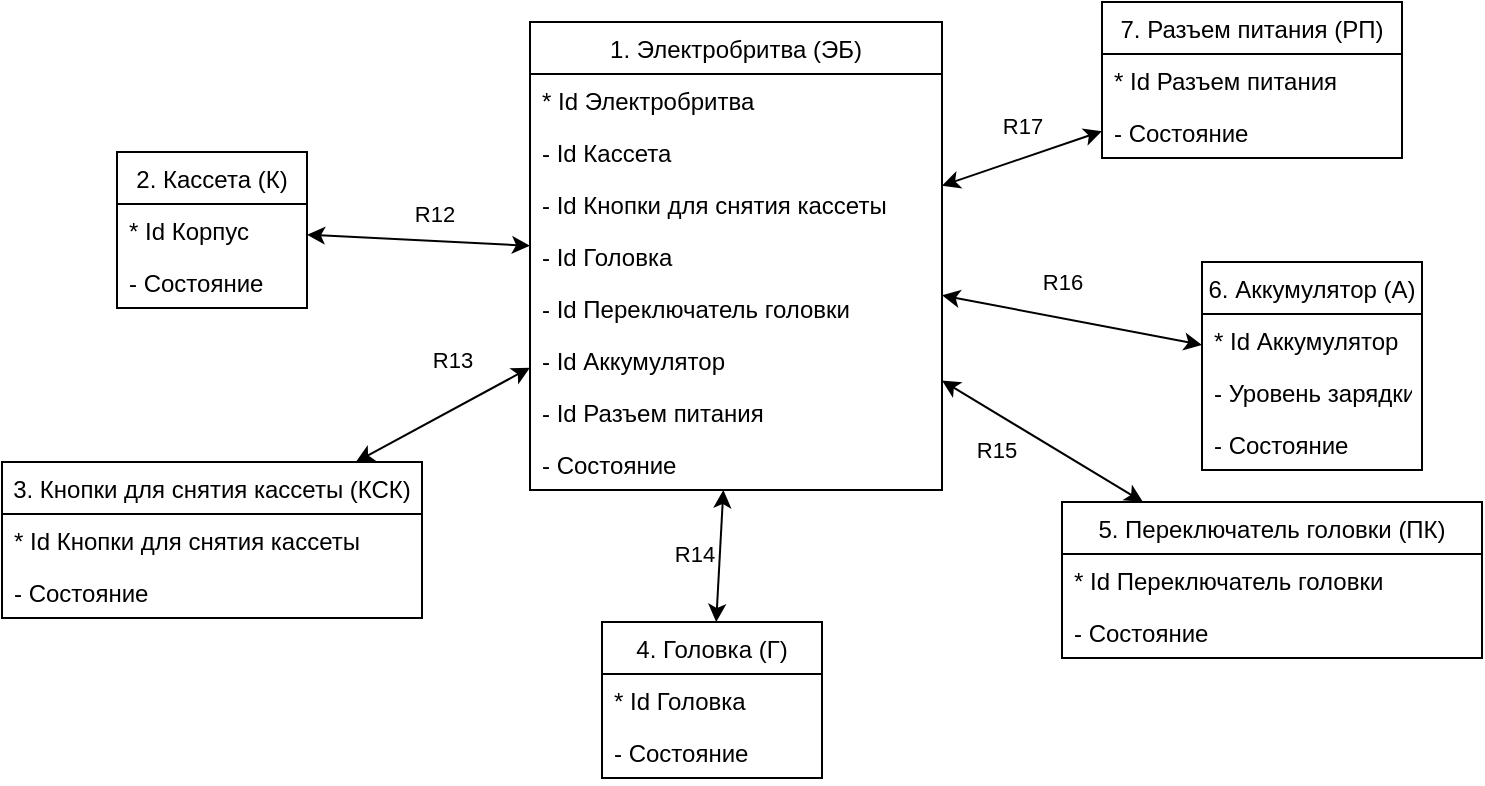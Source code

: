<mxfile version="14.7.6" type="device" pages="3"><diagram id="C5RBs43oDa-KdzZeNtuy" name="ИНФ_МОДЕЛЬ"><mxGraphModel dx="1185" dy="627" grid="1" gridSize="10" guides="1" tooltips="1" connect="1" arrows="1" fold="1" page="1" pageScale="1" pageWidth="827" pageHeight="1169" math="0" shadow="0"><root><mxCell id="WIyWlLk6GJQsqaUBKTNV-0"/><mxCell id="WIyWlLk6GJQsqaUBKTNV-1" parent="WIyWlLk6GJQsqaUBKTNV-0"/><mxCell id="D5erbCX52XuRJsEKcG6L-4" value="1. Электробритва (ЭБ)" style="swimlane;fontStyle=0;childLayout=stackLayout;horizontal=1;startSize=26;fillColor=none;horizontalStack=0;resizeParent=1;resizeParentMax=0;resizeLast=0;collapsible=1;marginBottom=0;" vertex="1" parent="WIyWlLk6GJQsqaUBKTNV-1"><mxGeometry x="314" y="170" width="206" height="234" as="geometry"/></mxCell><mxCell id="D5erbCX52XuRJsEKcG6L-5" value="* Id Электробритва " style="text;strokeColor=none;fillColor=none;align=left;verticalAlign=top;spacingLeft=4;spacingRight=4;overflow=hidden;rotatable=0;points=[[0,0.5],[1,0.5]];portConstraint=eastwest;" vertex="1" parent="D5erbCX52XuRJsEKcG6L-4"><mxGeometry y="26" width="206" height="26" as="geometry"/></mxCell><mxCell id="D5erbCX52XuRJsEKcG6L-7" value="- Id Кассета" style="text;strokeColor=none;fillColor=none;align=left;verticalAlign=top;spacingLeft=4;spacingRight=4;overflow=hidden;rotatable=0;points=[[0,0.5],[1,0.5]];portConstraint=eastwest;" vertex="1" parent="D5erbCX52XuRJsEKcG6L-4"><mxGeometry y="52" width="206" height="26" as="geometry"/></mxCell><mxCell id="D5erbCX52XuRJsEKcG6L-26" value="- Id Кнопки для снятия кассеты&#xA;" style="text;strokeColor=none;fillColor=none;align=left;verticalAlign=top;spacingLeft=4;spacingRight=4;overflow=hidden;rotatable=0;points=[[0,0.5],[1,0.5]];portConstraint=eastwest;" vertex="1" parent="D5erbCX52XuRJsEKcG6L-4"><mxGeometry y="78" width="206" height="26" as="geometry"/></mxCell><mxCell id="D5erbCX52XuRJsEKcG6L-27" value="- Id Головка" style="text;strokeColor=none;fillColor=none;align=left;verticalAlign=top;spacingLeft=4;spacingRight=4;overflow=hidden;rotatable=0;points=[[0,0.5],[1,0.5]];portConstraint=eastwest;" vertex="1" parent="D5erbCX52XuRJsEKcG6L-4"><mxGeometry y="104" width="206" height="26" as="geometry"/></mxCell><mxCell id="D5erbCX52XuRJsEKcG6L-28" value="- Id Переключатель головки" style="text;strokeColor=none;fillColor=none;align=left;verticalAlign=top;spacingLeft=4;spacingRight=4;overflow=hidden;rotatable=0;points=[[0,0.5],[1,0.5]];portConstraint=eastwest;" vertex="1" parent="D5erbCX52XuRJsEKcG6L-4"><mxGeometry y="130" width="206" height="26" as="geometry"/></mxCell><mxCell id="D5erbCX52XuRJsEKcG6L-29" value="- Id Аккумулятор" style="text;strokeColor=none;fillColor=none;align=left;verticalAlign=top;spacingLeft=4;spacingRight=4;overflow=hidden;rotatable=0;points=[[0,0.5],[1,0.5]];portConstraint=eastwest;" vertex="1" parent="D5erbCX52XuRJsEKcG6L-4"><mxGeometry y="156" width="206" height="26" as="geometry"/></mxCell><mxCell id="D5erbCX52XuRJsEKcG6L-49" value="- Id Разъем питания" style="text;strokeColor=none;fillColor=none;align=left;verticalAlign=top;spacingLeft=4;spacingRight=4;overflow=hidden;rotatable=0;points=[[0,0.5],[1,0.5]];portConstraint=eastwest;" vertex="1" parent="D5erbCX52XuRJsEKcG6L-4"><mxGeometry y="182" width="206" height="26" as="geometry"/></mxCell><mxCell id="D5erbCX52XuRJsEKcG6L-8" value="- Состояние" style="text;strokeColor=none;fillColor=none;align=left;verticalAlign=top;spacingLeft=4;spacingRight=4;overflow=hidden;rotatable=0;points=[[0,0.5],[1,0.5]];portConstraint=eastwest;" vertex="1" parent="D5erbCX52XuRJsEKcG6L-4"><mxGeometry y="208" width="206" height="26" as="geometry"/></mxCell><mxCell id="D5erbCX52XuRJsEKcG6L-9" value="2. Кассета (К)" style="swimlane;fontStyle=0;childLayout=stackLayout;horizontal=1;startSize=26;fillColor=none;horizontalStack=0;resizeParent=1;resizeParentMax=0;resizeLast=0;collapsible=1;marginBottom=0;" vertex="1" parent="WIyWlLk6GJQsqaUBKTNV-1"><mxGeometry x="107.5" y="235" width="95" height="78" as="geometry"/></mxCell><mxCell id="D5erbCX52XuRJsEKcG6L-10" value="* Id Корпус" style="text;strokeColor=none;fillColor=none;align=left;verticalAlign=top;spacingLeft=4;spacingRight=4;overflow=hidden;rotatable=0;points=[[0,0.5],[1,0.5]];portConstraint=eastwest;" vertex="1" parent="D5erbCX52XuRJsEKcG6L-9"><mxGeometry y="26" width="95" height="26" as="geometry"/></mxCell><mxCell id="D5erbCX52XuRJsEKcG6L-12" value="- Состояние" style="text;strokeColor=none;fillColor=none;align=left;verticalAlign=top;spacingLeft=4;spacingRight=4;overflow=hidden;rotatable=0;points=[[0,0.5],[1,0.5]];portConstraint=eastwest;" vertex="1" parent="D5erbCX52XuRJsEKcG6L-9"><mxGeometry y="52" width="95" height="26" as="geometry"/></mxCell><mxCell id="D5erbCX52XuRJsEKcG6L-16" value="4. Головка (Г)" style="swimlane;fontStyle=0;childLayout=stackLayout;horizontal=1;startSize=26;fillColor=none;horizontalStack=0;resizeParent=1;resizeParentMax=0;resizeLast=0;collapsible=1;marginBottom=0;" vertex="1" parent="WIyWlLk6GJQsqaUBKTNV-1"><mxGeometry x="350" y="470" width="110" height="78" as="geometry"/></mxCell><mxCell id="D5erbCX52XuRJsEKcG6L-17" value="* Id Головка" style="text;strokeColor=none;fillColor=none;align=left;verticalAlign=top;spacingLeft=4;spacingRight=4;overflow=hidden;rotatable=0;points=[[0,0.5],[1,0.5]];portConstraint=eastwest;" vertex="1" parent="D5erbCX52XuRJsEKcG6L-16"><mxGeometry y="26" width="110" height="26" as="geometry"/></mxCell><mxCell id="D5erbCX52XuRJsEKcG6L-18" value="- Состояние" style="text;strokeColor=none;fillColor=none;align=left;verticalAlign=top;spacingLeft=4;spacingRight=4;overflow=hidden;rotatable=0;points=[[0,0.5],[1,0.5]];portConstraint=eastwest;" vertex="1" parent="D5erbCX52XuRJsEKcG6L-16"><mxGeometry y="52" width="110" height="26" as="geometry"/></mxCell><mxCell id="D5erbCX52XuRJsEKcG6L-21" value="" style="endArrow=classic;startArrow=classic;html=1;" edge="1" parent="WIyWlLk6GJQsqaUBKTNV-1" source="D5erbCX52XuRJsEKcG6L-9" target="D5erbCX52XuRJsEKcG6L-4"><mxGeometry width="50" height="50" relative="1" as="geometry"><mxPoint x="390" y="220" as="sourcePoint"/><mxPoint x="440" y="170" as="targetPoint"/></mxGeometry></mxCell><mxCell id="D5erbCX52XuRJsEKcG6L-22" value="R12" style="edgeLabel;html=1;align=center;verticalAlign=middle;resizable=0;points=[];" vertex="1" connectable="0" parent="D5erbCX52XuRJsEKcG6L-21"><mxGeometry x="0.518" y="-5" relative="1" as="geometry"><mxPoint x="-21" y="-20" as="offset"/></mxGeometry></mxCell><mxCell id="D5erbCX52XuRJsEKcG6L-24" value="" style="endArrow=classic;startArrow=classic;html=1;" edge="1" parent="WIyWlLk6GJQsqaUBKTNV-1" source="D5erbCX52XuRJsEKcG6L-4" target="D5erbCX52XuRJsEKcG6L-16"><mxGeometry width="50" height="50" relative="1" as="geometry"><mxPoint x="430" y="220" as="sourcePoint"/><mxPoint x="480" y="170" as="targetPoint"/></mxGeometry></mxCell><mxCell id="D5erbCX52XuRJsEKcG6L-25" value="R14" style="edgeLabel;html=1;align=center;verticalAlign=middle;resizable=0;points=[];" vertex="1" connectable="0" parent="D5erbCX52XuRJsEKcG6L-24"><mxGeometry x="0.357" relative="1" as="geometry"><mxPoint x="-12" y="-13" as="offset"/></mxGeometry></mxCell><mxCell id="D5erbCX52XuRJsEKcG6L-30" value="3. Кнопки для снятия кассеты (КСК)" style="swimlane;fontStyle=0;childLayout=stackLayout;horizontal=1;startSize=26;fillColor=none;horizontalStack=0;resizeParent=1;resizeParentMax=0;resizeLast=0;collapsible=1;marginBottom=0;" vertex="1" parent="WIyWlLk6GJQsqaUBKTNV-1"><mxGeometry x="50" y="390" width="210" height="78" as="geometry"/></mxCell><mxCell id="D5erbCX52XuRJsEKcG6L-31" value="* Id Кнопки для снятия кассеты&#xA;&#xA;&#xA;" style="text;strokeColor=none;fillColor=none;align=left;verticalAlign=top;spacingLeft=4;spacingRight=4;overflow=hidden;rotatable=0;points=[[0,0.5],[1,0.5]];portConstraint=eastwest;" vertex="1" parent="D5erbCX52XuRJsEKcG6L-30"><mxGeometry y="26" width="210" height="26" as="geometry"/></mxCell><mxCell id="D5erbCX52XuRJsEKcG6L-32" value="- Состояние" style="text;strokeColor=none;fillColor=none;align=left;verticalAlign=top;spacingLeft=4;spacingRight=4;overflow=hidden;rotatable=0;points=[[0,0.5],[1,0.5]];portConstraint=eastwest;" vertex="1" parent="D5erbCX52XuRJsEKcG6L-30"><mxGeometry y="52" width="210" height="26" as="geometry"/></mxCell><mxCell id="D5erbCX52XuRJsEKcG6L-33" value="5. Переключатель головки (ПК)" style="swimlane;fontStyle=0;childLayout=stackLayout;horizontal=1;startSize=26;fillColor=none;horizontalStack=0;resizeParent=1;resizeParentMax=0;resizeLast=0;collapsible=1;marginBottom=0;" vertex="1" parent="WIyWlLk6GJQsqaUBKTNV-1"><mxGeometry x="580" y="410" width="210" height="78" as="geometry"/></mxCell><mxCell id="D5erbCX52XuRJsEKcG6L-34" value="* Id Переключатель головки&#xA;&#xA;&#xA;" style="text;strokeColor=none;fillColor=none;align=left;verticalAlign=top;spacingLeft=4;spacingRight=4;overflow=hidden;rotatable=0;points=[[0,0.5],[1,0.5]];portConstraint=eastwest;" vertex="1" parent="D5erbCX52XuRJsEKcG6L-33"><mxGeometry y="26" width="210" height="26" as="geometry"/></mxCell><mxCell id="D5erbCX52XuRJsEKcG6L-35" value="- Состояние" style="text;strokeColor=none;fillColor=none;align=left;verticalAlign=top;spacingLeft=4;spacingRight=4;overflow=hidden;rotatable=0;points=[[0,0.5],[1,0.5]];portConstraint=eastwest;" vertex="1" parent="D5erbCX52XuRJsEKcG6L-33"><mxGeometry y="52" width="210" height="26" as="geometry"/></mxCell><mxCell id="D5erbCX52XuRJsEKcG6L-36" value="6. Аккумулятор (А)" style="swimlane;fontStyle=0;childLayout=stackLayout;horizontal=1;startSize=26;fillColor=none;horizontalStack=0;resizeParent=1;resizeParentMax=0;resizeLast=0;collapsible=1;marginBottom=0;" vertex="1" parent="WIyWlLk6GJQsqaUBKTNV-1"><mxGeometry x="650" y="290" width="110" height="104" as="geometry"><mxRectangle x="650" y="290" width="130" height="26" as="alternateBounds"/></mxGeometry></mxCell><mxCell id="D5erbCX52XuRJsEKcG6L-37" value="* Id Аккумулятор " style="text;strokeColor=none;fillColor=none;align=left;verticalAlign=top;spacingLeft=4;spacingRight=4;overflow=hidden;rotatable=0;points=[[0,0.5],[1,0.5]];portConstraint=eastwest;" vertex="1" parent="D5erbCX52XuRJsEKcG6L-36"><mxGeometry y="26" width="110" height="26" as="geometry"/></mxCell><mxCell id="D5erbCX52XuRJsEKcG6L-58" value="- Уровень зарядки    " style="text;strokeColor=none;fillColor=none;align=left;verticalAlign=top;spacingLeft=4;spacingRight=4;overflow=hidden;rotatable=0;points=[[0,0.5],[1,0.5]];portConstraint=eastwest;" vertex="1" parent="D5erbCX52XuRJsEKcG6L-36"><mxGeometry y="52" width="110" height="26" as="geometry"/></mxCell><mxCell id="D5erbCX52XuRJsEKcG6L-38" value="- Состояние" style="text;strokeColor=none;fillColor=none;align=left;verticalAlign=top;spacingLeft=4;spacingRight=4;overflow=hidden;rotatable=0;points=[[0,0.5],[1,0.5]];portConstraint=eastwest;" vertex="1" parent="D5erbCX52XuRJsEKcG6L-36"><mxGeometry y="78" width="110" height="26" as="geometry"/></mxCell><mxCell id="D5erbCX52XuRJsEKcG6L-39" value="" style="endArrow=classic;startArrow=classic;html=1;" edge="1" parent="WIyWlLk6GJQsqaUBKTNV-1" source="D5erbCX52XuRJsEKcG6L-30" target="D5erbCX52XuRJsEKcG6L-4"><mxGeometry width="50" height="50" relative="1" as="geometry"><mxPoint x="212.5" y="284.0" as="sourcePoint"/><mxPoint x="324" y="284.0" as="targetPoint"/></mxGeometry></mxCell><mxCell id="D5erbCX52XuRJsEKcG6L-40" value="R13" style="edgeLabel;html=1;align=center;verticalAlign=middle;resizable=0;points=[];" vertex="1" connectable="0" parent="D5erbCX52XuRJsEKcG6L-39"><mxGeometry x="0.518" y="-5" relative="1" as="geometry"><mxPoint x="-21" y="-20" as="offset"/></mxGeometry></mxCell><mxCell id="D5erbCX52XuRJsEKcG6L-41" value="" style="endArrow=classic;startArrow=classic;html=1;" edge="1" parent="WIyWlLk6GJQsqaUBKTNV-1" source="D5erbCX52XuRJsEKcG6L-33" target="D5erbCX52XuRJsEKcG6L-4"><mxGeometry width="50" height="50" relative="1" as="geometry"><mxPoint x="420" y="460" as="sourcePoint"/><mxPoint x="334" y="294.0" as="targetPoint"/></mxGeometry></mxCell><mxCell id="D5erbCX52XuRJsEKcG6L-42" value="R15" style="edgeLabel;html=1;align=center;verticalAlign=middle;resizable=0;points=[];" vertex="1" connectable="0" parent="D5erbCX52XuRJsEKcG6L-41"><mxGeometry x="0.518" y="-5" relative="1" as="geometry"><mxPoint y="24" as="offset"/></mxGeometry></mxCell><mxCell id="D5erbCX52XuRJsEKcG6L-43" value="" style="endArrow=classic;startArrow=classic;html=1;" edge="1" parent="WIyWlLk6GJQsqaUBKTNV-1" source="D5erbCX52XuRJsEKcG6L-36" target="D5erbCX52XuRJsEKcG6L-4"><mxGeometry width="50" height="50" relative="1" as="geometry"><mxPoint x="232.5" y="304.0" as="sourcePoint"/><mxPoint x="344" y="304.0" as="targetPoint"/></mxGeometry></mxCell><mxCell id="D5erbCX52XuRJsEKcG6L-44" value="R16" style="edgeLabel;html=1;align=center;verticalAlign=middle;resizable=0;points=[];" vertex="1" connectable="0" parent="D5erbCX52XuRJsEKcG6L-43"><mxGeometry x="0.518" y="-5" relative="1" as="geometry"><mxPoint x="28" y="-8" as="offset"/></mxGeometry></mxCell><mxCell id="D5erbCX52XuRJsEKcG6L-50" value="7. Разъем питания (РП)" style="swimlane;fontStyle=0;childLayout=stackLayout;horizontal=1;startSize=26;fillColor=none;horizontalStack=0;resizeParent=1;resizeParentMax=0;resizeLast=0;collapsible=1;marginBottom=0;" vertex="1" parent="WIyWlLk6GJQsqaUBKTNV-1"><mxGeometry x="600" y="160" width="150" height="78" as="geometry"><mxRectangle x="650" y="290" width="130" height="26" as="alternateBounds"/></mxGeometry></mxCell><mxCell id="D5erbCX52XuRJsEKcG6L-51" value="* Id Разъем питания " style="text;strokeColor=none;fillColor=none;align=left;verticalAlign=top;spacingLeft=4;spacingRight=4;overflow=hidden;rotatable=0;points=[[0,0.5],[1,0.5]];portConstraint=eastwest;" vertex="1" parent="D5erbCX52XuRJsEKcG6L-50"><mxGeometry y="26" width="150" height="26" as="geometry"/></mxCell><mxCell id="D5erbCX52XuRJsEKcG6L-52" value="- Состояние" style="text;strokeColor=none;fillColor=none;align=left;verticalAlign=top;spacingLeft=4;spacingRight=4;overflow=hidden;rotatable=0;points=[[0,0.5],[1,0.5]];portConstraint=eastwest;" vertex="1" parent="D5erbCX52XuRJsEKcG6L-50"><mxGeometry y="52" width="150" height="26" as="geometry"/></mxCell><mxCell id="D5erbCX52XuRJsEKcG6L-53" value="" style="endArrow=classic;startArrow=classic;html=1;" edge="1" parent="WIyWlLk6GJQsqaUBKTNV-1" source="D5erbCX52XuRJsEKcG6L-50" target="D5erbCX52XuRJsEKcG6L-4"><mxGeometry width="50" height="50" relative="1" as="geometry"><mxPoint x="640" y="253.959" as="sourcePoint"/><mxPoint x="510" y="235.001" as="targetPoint"/></mxGeometry></mxCell><mxCell id="D5erbCX52XuRJsEKcG6L-55" value="R17" style="edgeLabel;html=1;align=center;verticalAlign=middle;resizable=0;points=[];" vertex="1" connectable="0" parent="D5erbCX52XuRJsEKcG6L-53"><mxGeometry x="-0.251" relative="1" as="geometry"><mxPoint x="-10" y="-13" as="offset"/></mxGeometry></mxCell></root></mxGraphModel></diagram><diagram id="IafglSp_gneChiv_Mtav" name="ДПС"><mxGraphModel dx="1422" dy="752" grid="1" gridSize="10" guides="1" tooltips="1" connect="1" arrows="1" fold="1" page="1" pageScale="1" pageWidth="827" pageHeight="1169" math="0" shadow="0"><root><mxCell id="n7-5447sj6HXsejP49AI-0"/><mxCell id="n7-5447sj6HXsejP49AI-1" parent="n7-5447sj6HXsejP49AI-0"/><mxCell id="3gsR19A_-yLmH56kRlLd-0" value="Выключена" style="rounded=0;whiteSpace=wrap;html=1;" vertex="1" parent="n7-5447sj6HXsejP49AI-1"><mxGeometry x="90" y="100" width="120" height="40" as="geometry"/></mxCell><mxCell id="XKODIglhLCyJsD36iRSH-0" value="Включена" style="rounded=0;whiteSpace=wrap;html=1;" vertex="1" parent="n7-5447sj6HXsejP49AI-1"><mxGeometry x="90" y="200" width="120" height="40" as="geometry"/></mxCell><mxCell id="XKODIglhLCyJsD36iRSH-7" value="" style="endArrow=classic;html=1;entryX=0.75;entryY=1;entryDx=0;entryDy=0;exitX=0.75;exitY=0;exitDx=0;exitDy=0;" edge="1" parent="n7-5447sj6HXsejP49AI-1" source="XKODIglhLCyJsD36iRSH-0" target="3gsR19A_-yLmH56kRlLd-0"><mxGeometry width="50" height="50" relative="1" as="geometry"><mxPoint x="300" y="340" as="sourcePoint"/><mxPoint x="350" y="290" as="targetPoint"/></mxGeometry></mxCell><mxCell id="YJfUzLg0c33iWKI1DYzd-1" value="&lt;div&gt;ЭБ2&lt;/div&gt;" style="edgeLabel;html=1;align=center;verticalAlign=middle;resizable=0;points=[];" vertex="1" connectable="0" parent="XKODIglhLCyJsD36iRSH-7"><mxGeometry x="0.433" y="1" relative="1" as="geometry"><mxPoint x="21" y="13" as="offset"/></mxGeometry></mxCell><mxCell id="XKODIglhLCyJsD36iRSH-8" value="" style="endArrow=classic;html=1;entryX=0.25;entryY=0;entryDx=0;entryDy=0;exitX=0.25;exitY=1;exitDx=0;exitDy=0;" edge="1" parent="n7-5447sj6HXsejP49AI-1" source="3gsR19A_-yLmH56kRlLd-0" target="XKODIglhLCyJsD36iRSH-0"><mxGeometry width="50" height="50" relative="1" as="geometry"><mxPoint x="190" y="210" as="sourcePoint"/><mxPoint x="190" y="150" as="targetPoint"/></mxGeometry></mxCell><mxCell id="YJfUzLg0c33iWKI1DYzd-0" value="ЭБ1" style="edgeLabel;html=1;align=center;verticalAlign=middle;resizable=0;points=[];" vertex="1" connectable="0" parent="XKODIglhLCyJsD36iRSH-8"><mxGeometry x="-0.367" y="2" relative="1" as="geometry"><mxPoint x="-22" y="11" as="offset"/></mxGeometry></mxCell><mxCell id="YJfUzLg0c33iWKI1DYzd-2" value="&lt;div align=&quot;left&quot;&gt;ЭБ1: включить&lt;/div&gt;&lt;div align=&quot;left&quot;&gt;ЭБ2: выключить&lt;br&gt;&lt;/div&gt;" style="text;html=1;strokeColor=none;fillColor=none;align=left;verticalAlign=middle;whiteSpace=wrap;rounded=0;" vertex="1" parent="n7-5447sj6HXsejP49AI-1"><mxGeometry x="262" y="100" width="100" height="50" as="geometry"/></mxCell><mxCell id="YJfUzLg0c33iWKI1DYzd-3" value="&lt;font style=&quot;font-size: 20px&quot;&gt;&lt;b&gt;Электробритва&lt;/b&gt;&lt;/font&gt;" style="text;html=1;strokeColor=none;fillColor=none;align=center;verticalAlign=middle;whiteSpace=wrap;rounded=0;" vertex="1" parent="n7-5447sj6HXsejP49AI-1"><mxGeometry x="130" y="30" width="170" height="50" as="geometry"/></mxCell><mxCell id="YJfUzLg0c33iWKI1DYzd-4" value="Не вставлена" style="rounded=0;whiteSpace=wrap;html=1;" vertex="1" parent="n7-5447sj6HXsejP49AI-1"><mxGeometry x="60" y="350" width="120" height="40" as="geometry"/></mxCell><mxCell id="YJfUzLg0c33iWKI1DYzd-5" value="Вставлена" style="rounded=0;whiteSpace=wrap;html=1;" vertex="1" parent="n7-5447sj6HXsejP49AI-1"><mxGeometry x="60" y="450" width="120" height="40" as="geometry"/></mxCell><mxCell id="YJfUzLg0c33iWKI1DYzd-6" value="" style="endArrow=classic;html=1;entryX=0.75;entryY=1;entryDx=0;entryDy=0;exitX=0.75;exitY=0;exitDx=0;exitDy=0;" edge="1" parent="n7-5447sj6HXsejP49AI-1" source="YJfUzLg0c33iWKI1DYzd-5" target="YJfUzLg0c33iWKI1DYzd-4"><mxGeometry width="50" height="50" relative="1" as="geometry"><mxPoint x="270" y="590" as="sourcePoint"/><mxPoint x="320" y="540" as="targetPoint"/></mxGeometry></mxCell><mxCell id="YJfUzLg0c33iWKI1DYzd-7" value="К2" style="edgeLabel;html=1;align=center;verticalAlign=middle;resizable=0;points=[];" vertex="1" connectable="0" parent="YJfUzLg0c33iWKI1DYzd-6"><mxGeometry x="0.433" y="1" relative="1" as="geometry"><mxPoint x="21" y="13" as="offset"/></mxGeometry></mxCell><mxCell id="YJfUzLg0c33iWKI1DYzd-8" value="" style="endArrow=classic;html=1;entryX=0.25;entryY=0;entryDx=0;entryDy=0;exitX=0.25;exitY=1;exitDx=0;exitDy=0;" edge="1" parent="n7-5447sj6HXsejP49AI-1" source="YJfUzLg0c33iWKI1DYzd-4" target="YJfUzLg0c33iWKI1DYzd-5"><mxGeometry width="50" height="50" relative="1" as="geometry"><mxPoint x="160" y="460" as="sourcePoint"/><mxPoint x="160" y="400" as="targetPoint"/></mxGeometry></mxCell><mxCell id="YJfUzLg0c33iWKI1DYzd-9" value="К1" style="edgeLabel;html=1;align=center;verticalAlign=middle;resizable=0;points=[];" vertex="1" connectable="0" parent="YJfUzLg0c33iWKI1DYzd-8"><mxGeometry x="-0.367" y="2" relative="1" as="geometry"><mxPoint x="-22" y="11" as="offset"/></mxGeometry></mxCell><mxCell id="YJfUzLg0c33iWKI1DYzd-10" value="&lt;div align=&quot;left&quot;&gt;К1: вставить&lt;/div&gt;&lt;div align=&quot;left&quot;&gt;К2: вытащить&lt;br&gt;&lt;/div&gt;" style="text;html=1;strokeColor=none;fillColor=none;align=left;verticalAlign=middle;whiteSpace=wrap;rounded=0;" vertex="1" parent="n7-5447sj6HXsejP49AI-1"><mxGeometry x="230" y="345" width="90" height="50" as="geometry"/></mxCell><mxCell id="YJfUzLg0c33iWKI1DYzd-11" value="&lt;b&gt;&lt;font style=&quot;font-size: 20px&quot;&gt;Кассета&lt;/font&gt;&lt;/b&gt;" style="text;html=1;strokeColor=none;fillColor=none;align=center;verticalAlign=middle;whiteSpace=wrap;rounded=0;" vertex="1" parent="n7-5447sj6HXsejP49AI-1"><mxGeometry x="130" y="270" width="130" height="50" as="geometry"/></mxCell><mxCell id="GvBIP7ORJWmDo7mId_yX-7" value="Не нажаты" style="rounded=0;whiteSpace=wrap;html=1;" vertex="1" parent="n7-5447sj6HXsejP49AI-1"><mxGeometry x="67" y="600" width="120" height="40" as="geometry"/></mxCell><mxCell id="GvBIP7ORJWmDo7mId_yX-8" value="нажаты" style="rounded=0;whiteSpace=wrap;html=1;" vertex="1" parent="n7-5447sj6HXsejP49AI-1"><mxGeometry x="67" y="700" width="120" height="40" as="geometry"/></mxCell><mxCell id="GvBIP7ORJWmDo7mId_yX-9" value="" style="endArrow=classic;html=1;entryX=0.75;entryY=1;entryDx=0;entryDy=0;exitX=0.75;exitY=0;exitDx=0;exitDy=0;" edge="1" parent="n7-5447sj6HXsejP49AI-1" source="GvBIP7ORJWmDo7mId_yX-8" target="GvBIP7ORJWmDo7mId_yX-7"><mxGeometry width="50" height="50" relative="1" as="geometry"><mxPoint x="277" y="840" as="sourcePoint"/><mxPoint x="327" y="790" as="targetPoint"/></mxGeometry></mxCell><mxCell id="GvBIP7ORJWmDo7mId_yX-10" value="КСК2" style="edgeLabel;html=1;align=center;verticalAlign=middle;resizable=0;points=[];" vertex="1" connectable="0" parent="GvBIP7ORJWmDo7mId_yX-9"><mxGeometry x="0.433" y="1" relative="1" as="geometry"><mxPoint x="21" y="13" as="offset"/></mxGeometry></mxCell><mxCell id="GvBIP7ORJWmDo7mId_yX-11" value="" style="endArrow=classic;html=1;entryX=0.25;entryY=0;entryDx=0;entryDy=0;exitX=0.25;exitY=1;exitDx=0;exitDy=0;" edge="1" parent="n7-5447sj6HXsejP49AI-1" source="GvBIP7ORJWmDo7mId_yX-7" target="GvBIP7ORJWmDo7mId_yX-8"><mxGeometry width="50" height="50" relative="1" as="geometry"><mxPoint x="167" y="710" as="sourcePoint"/><mxPoint x="167" y="650" as="targetPoint"/></mxGeometry></mxCell><mxCell id="GvBIP7ORJWmDo7mId_yX-12" value="КСК1" style="edgeLabel;html=1;align=center;verticalAlign=middle;resizable=0;points=[];" vertex="1" connectable="0" parent="GvBIP7ORJWmDo7mId_yX-11"><mxGeometry x="-0.367" y="2" relative="1" as="geometry"><mxPoint x="-22" y="11" as="offset"/></mxGeometry></mxCell><mxCell id="GvBIP7ORJWmDo7mId_yX-13" value="&lt;div align=&quot;left&quot;&gt;КСК1: Нажать&lt;/div&gt;&lt;div align=&quot;left&quot;&gt;КСК2: Отпустить&lt;br&gt;&lt;/div&gt;" style="text;html=1;strokeColor=none;fillColor=none;align=left;verticalAlign=middle;whiteSpace=wrap;rounded=0;" vertex="1" parent="n7-5447sj6HXsejP49AI-1"><mxGeometry x="230" y="600" width="100" height="50" as="geometry"/></mxCell><mxCell id="GvBIP7ORJWmDo7mId_yX-14" value="&lt;font style=&quot;font-size: 20px&quot;&gt;&lt;b&gt;Кнопки для снятия кассеты&lt;/b&gt;&lt;/font&gt;" style="text;html=1;strokeColor=none;fillColor=none;align=center;verticalAlign=middle;whiteSpace=wrap;rounded=0;" vertex="1" parent="n7-5447sj6HXsejP49AI-1"><mxGeometry x="97" y="530" width="170" height="50" as="geometry"/></mxCell><mxCell id="-nRSJsQYIKWpdyw4m_mR-0" value="Не зафиксирована" style="rounded=0;whiteSpace=wrap;html=1;" vertex="1" parent="n7-5447sj6HXsejP49AI-1"><mxGeometry x="56" y="850" width="120" height="40" as="geometry"/></mxCell><mxCell id="-nRSJsQYIKWpdyw4m_mR-1" value="Зафиксирована" style="rounded=0;whiteSpace=wrap;html=1;" vertex="1" parent="n7-5447sj6HXsejP49AI-1"><mxGeometry x="56" y="950" width="120" height="40" as="geometry"/></mxCell><mxCell id="-nRSJsQYIKWpdyw4m_mR-2" value="" style="endArrow=classic;html=1;entryX=0.75;entryY=1;entryDx=0;entryDy=0;exitX=0.75;exitY=0;exitDx=0;exitDy=0;" edge="1" parent="n7-5447sj6HXsejP49AI-1" source="-nRSJsQYIKWpdyw4m_mR-1" target="-nRSJsQYIKWpdyw4m_mR-0"><mxGeometry width="50" height="50" relative="1" as="geometry"><mxPoint x="266" y="1090" as="sourcePoint"/><mxPoint x="316" y="1040" as="targetPoint"/></mxGeometry></mxCell><mxCell id="-nRSJsQYIKWpdyw4m_mR-3" value="Г2" style="edgeLabel;html=1;align=center;verticalAlign=middle;resizable=0;points=[];" vertex="1" connectable="0" parent="-nRSJsQYIKWpdyw4m_mR-2"><mxGeometry x="0.433" y="1" relative="1" as="geometry"><mxPoint x="21" y="13" as="offset"/></mxGeometry></mxCell><mxCell id="-nRSJsQYIKWpdyw4m_mR-4" value="" style="endArrow=classic;html=1;entryX=0.25;entryY=0;entryDx=0;entryDy=0;exitX=0.25;exitY=1;exitDx=0;exitDy=0;" edge="1" parent="n7-5447sj6HXsejP49AI-1" source="-nRSJsQYIKWpdyw4m_mR-0" target="-nRSJsQYIKWpdyw4m_mR-1"><mxGeometry width="50" height="50" relative="1" as="geometry"><mxPoint x="156" y="960" as="sourcePoint"/><mxPoint x="156" y="900" as="targetPoint"/></mxGeometry></mxCell><mxCell id="-nRSJsQYIKWpdyw4m_mR-5" value="Г1" style="edgeLabel;html=1;align=center;verticalAlign=middle;resizable=0;points=[];" vertex="1" connectable="0" parent="-nRSJsQYIKWpdyw4m_mR-4"><mxGeometry x="-0.367" y="2" relative="1" as="geometry"><mxPoint x="-22" y="11" as="offset"/></mxGeometry></mxCell><mxCell id="-nRSJsQYIKWpdyw4m_mR-6" value="&lt;div align=&quot;left&quot;&gt;Г1: Зафиксировать&lt;/div&gt;&lt;div align=&quot;left&quot;&gt;Г2: Отфиксировать&lt;br&gt;&lt;/div&gt;" style="text;html=1;strokeColor=none;fillColor=none;align=left;verticalAlign=middle;whiteSpace=wrap;rounded=0;" vertex="1" parent="n7-5447sj6HXsejP49AI-1"><mxGeometry x="236" y="850" width="126" height="50" as="geometry"/></mxCell><mxCell id="-nRSJsQYIKWpdyw4m_mR-7" value="&lt;font style=&quot;font-size: 20px&quot;&gt;&lt;b&gt;Головка&lt;/b&gt;&lt;/font&gt;" style="text;html=1;strokeColor=none;fillColor=none;align=center;verticalAlign=middle;whiteSpace=wrap;rounded=0;" vertex="1" parent="n7-5447sj6HXsejP49AI-1"><mxGeometry x="119" y="780" width="130" height="50" as="geometry"/></mxCell><mxCell id="QuYPdqwyPTpWbWojok3d-0" value="Не фиксировать" style="rounded=0;whiteSpace=wrap;html=1;" vertex="1" parent="n7-5447sj6HXsejP49AI-1"><mxGeometry x="70" y="1090" width="120" height="40" as="geometry"/></mxCell><mxCell id="QuYPdqwyPTpWbWojok3d-1" value="Фиксировать" style="rounded=0;whiteSpace=wrap;html=1;" vertex="1" parent="n7-5447sj6HXsejP49AI-1"><mxGeometry x="70" y="1190" width="120" height="40" as="geometry"/></mxCell><mxCell id="QuYPdqwyPTpWbWojok3d-2" value="" style="endArrow=classic;html=1;entryX=0.75;entryY=1;entryDx=0;entryDy=0;exitX=0.75;exitY=0;exitDx=0;exitDy=0;" edge="1" parent="n7-5447sj6HXsejP49AI-1" source="QuYPdqwyPTpWbWojok3d-1" target="QuYPdqwyPTpWbWojok3d-0"><mxGeometry width="50" height="50" relative="1" as="geometry"><mxPoint x="280" y="1330" as="sourcePoint"/><mxPoint x="330" y="1280" as="targetPoint"/></mxGeometry></mxCell><mxCell id="QuYPdqwyPTpWbWojok3d-3" value="Пг2" style="edgeLabel;html=1;align=center;verticalAlign=middle;resizable=0;points=[];" vertex="1" connectable="0" parent="QuYPdqwyPTpWbWojok3d-2"><mxGeometry x="0.433" y="1" relative="1" as="geometry"><mxPoint x="21" y="13" as="offset"/></mxGeometry></mxCell><mxCell id="QuYPdqwyPTpWbWojok3d-4" value="" style="endArrow=classic;html=1;entryX=0.25;entryY=0;entryDx=0;entryDy=0;exitX=0.25;exitY=1;exitDx=0;exitDy=0;" edge="1" parent="n7-5447sj6HXsejP49AI-1" source="QuYPdqwyPTpWbWojok3d-0" target="QuYPdqwyPTpWbWojok3d-1"><mxGeometry width="50" height="50" relative="1" as="geometry"><mxPoint x="170" y="1200" as="sourcePoint"/><mxPoint x="170" y="1140" as="targetPoint"/></mxGeometry></mxCell><mxCell id="QuYPdqwyPTpWbWojok3d-5" value="ПГ1" style="edgeLabel;html=1;align=center;verticalAlign=middle;resizable=0;points=[];" vertex="1" connectable="0" parent="QuYPdqwyPTpWbWojok3d-4"><mxGeometry x="-0.367" y="2" relative="1" as="geometry"><mxPoint x="-22" y="11" as="offset"/></mxGeometry></mxCell><mxCell id="QuYPdqwyPTpWbWojok3d-6" value="&lt;div align=&quot;left&quot;&gt;ПГ1: Переключить на фиксацию&lt;br&gt;&lt;/div&gt;&lt;div align=&quot;left&quot;&gt;ПГ2: Переключить на не фиксацию&lt;/div&gt;" style="text;html=1;strokeColor=none;fillColor=none;align=left;verticalAlign=middle;whiteSpace=wrap;rounded=0;" vertex="1" parent="n7-5447sj6HXsejP49AI-1"><mxGeometry x="234" y="1090" width="216" height="50" as="geometry"/></mxCell><mxCell id="QuYPdqwyPTpWbWojok3d-7" value="&lt;font style=&quot;font-size: 20px&quot;&gt;&lt;b&gt;Переключатель головки&lt;/b&gt;&lt;/font&gt;" style="text;html=1;strokeColor=none;fillColor=none;align=center;verticalAlign=middle;whiteSpace=wrap;rounded=0;" vertex="1" parent="n7-5447sj6HXsejP49AI-1"><mxGeometry x="110" y="1030" width="180" height="50" as="geometry"/></mxCell><mxCell id="9m2neg1apnvvqOJ-P3-N-1" value="Не заряжается" style="rounded=0;whiteSpace=wrap;html=1;" vertex="1" parent="n7-5447sj6HXsejP49AI-1"><mxGeometry x="60" y="1330" width="120" height="40" as="geometry"/></mxCell><mxCell id="9m2neg1apnvvqOJ-P3-N-2" value="Заряжается" style="rounded=0;whiteSpace=wrap;html=1;" vertex="1" parent="n7-5447sj6HXsejP49AI-1"><mxGeometry x="60" y="1430" width="120" height="40" as="geometry"/></mxCell><mxCell id="9m2neg1apnvvqOJ-P3-N-3" value="" style="endArrow=classic;html=1;entryX=0.75;entryY=1;entryDx=0;entryDy=0;exitX=0.75;exitY=0;exitDx=0;exitDy=0;" edge="1" parent="n7-5447sj6HXsejP49AI-1" source="9m2neg1apnvvqOJ-P3-N-2" target="9m2neg1apnvvqOJ-P3-N-1"><mxGeometry width="50" height="50" relative="1" as="geometry"><mxPoint x="270" y="1570" as="sourcePoint"/><mxPoint x="320" y="1520" as="targetPoint"/></mxGeometry></mxCell><mxCell id="9m2neg1apnvvqOJ-P3-N-4" value="Г2" style="edgeLabel;html=1;align=center;verticalAlign=middle;resizable=0;points=[];" vertex="1" connectable="0" parent="9m2neg1apnvvqOJ-P3-N-3"><mxGeometry x="0.433" y="1" relative="1" as="geometry"><mxPoint x="21" y="13" as="offset"/></mxGeometry></mxCell><mxCell id="9m2neg1apnvvqOJ-P3-N-5" value="" style="endArrow=classic;html=1;entryX=0.25;entryY=0;entryDx=0;entryDy=0;exitX=0.25;exitY=1;exitDx=0;exitDy=0;" edge="1" parent="n7-5447sj6HXsejP49AI-1" source="9m2neg1apnvvqOJ-P3-N-1" target="9m2neg1apnvvqOJ-P3-N-2"><mxGeometry width="50" height="50" relative="1" as="geometry"><mxPoint x="160" y="1440" as="sourcePoint"/><mxPoint x="160" y="1380" as="targetPoint"/></mxGeometry></mxCell><mxCell id="9m2neg1apnvvqOJ-P3-N-6" value="Г1" style="edgeLabel;html=1;align=center;verticalAlign=middle;resizable=0;points=[];" vertex="1" connectable="0" parent="9m2neg1apnvvqOJ-P3-N-5"><mxGeometry x="-0.367" y="2" relative="1" as="geometry"><mxPoint x="-22" y="11" as="offset"/></mxGeometry></mxCell><mxCell id="9m2neg1apnvvqOJ-P3-N-7" value="&lt;div align=&quot;left&quot;&gt;А1: Начать Заряжать&lt;br&gt;&lt;/div&gt;&lt;div align=&quot;left&quot;&gt;А2: Перестать заряжать&lt;br&gt;&lt;/div&gt;" style="text;html=1;strokeColor=none;fillColor=none;align=left;verticalAlign=middle;whiteSpace=wrap;rounded=0;" vertex="1" parent="n7-5447sj6HXsejP49AI-1"><mxGeometry x="220" y="1330" width="156" height="50" as="geometry"/></mxCell><mxCell id="9m2neg1apnvvqOJ-P3-N-8" value="&lt;font style=&quot;font-size: 20px&quot;&gt;&lt;b&gt;Аккумулятор&lt;/b&gt;&lt;/font&gt;" style="text;html=1;strokeColor=none;fillColor=none;align=center;verticalAlign=middle;whiteSpace=wrap;rounded=0;" vertex="1" parent="n7-5447sj6HXsejP49AI-1"><mxGeometry x="140" y="1260" width="130" height="50" as="geometry"/></mxCell><mxCell id="K1w98geYtPIhpEOilNIq-0" value="Не подключен" style="rounded=0;whiteSpace=wrap;html=1;" vertex="1" parent="n7-5447sj6HXsejP49AI-1"><mxGeometry x="60" y="1560" width="120" height="40" as="geometry"/></mxCell><mxCell id="K1w98geYtPIhpEOilNIq-1" value="Подключен" style="rounded=0;whiteSpace=wrap;html=1;" vertex="1" parent="n7-5447sj6HXsejP49AI-1"><mxGeometry x="60" y="1660" width="120" height="40" as="geometry"/></mxCell><mxCell id="K1w98geYtPIhpEOilNIq-2" value="" style="endArrow=classic;html=1;entryX=0.75;entryY=1;entryDx=0;entryDy=0;exitX=0.75;exitY=0;exitDx=0;exitDy=0;" edge="1" parent="n7-5447sj6HXsejP49AI-1" source="K1w98geYtPIhpEOilNIq-1" target="K1w98geYtPIhpEOilNIq-0"><mxGeometry width="50" height="50" relative="1" as="geometry"><mxPoint x="270" y="1800" as="sourcePoint"/><mxPoint x="320" y="1750" as="targetPoint"/></mxGeometry></mxCell><mxCell id="K1w98geYtPIhpEOilNIq-3" value="РП2" style="edgeLabel;html=1;align=center;verticalAlign=middle;resizable=0;points=[];" vertex="1" connectable="0" parent="K1w98geYtPIhpEOilNIq-2"><mxGeometry x="0.433" y="1" relative="1" as="geometry"><mxPoint x="21" y="13" as="offset"/></mxGeometry></mxCell><mxCell id="K1w98geYtPIhpEOilNIq-4" value="" style="endArrow=classic;html=1;entryX=0.25;entryY=0;entryDx=0;entryDy=0;exitX=0.25;exitY=1;exitDx=0;exitDy=0;" edge="1" parent="n7-5447sj6HXsejP49AI-1" source="K1w98geYtPIhpEOilNIq-0" target="K1w98geYtPIhpEOilNIq-1"><mxGeometry width="50" height="50" relative="1" as="geometry"><mxPoint x="160" y="1670" as="sourcePoint"/><mxPoint x="160" y="1610" as="targetPoint"/></mxGeometry></mxCell><mxCell id="K1w98geYtPIhpEOilNIq-5" value="РП1" style="edgeLabel;html=1;align=center;verticalAlign=middle;resizable=0;points=[];" vertex="1" connectable="0" parent="K1w98geYtPIhpEOilNIq-4"><mxGeometry x="-0.367" y="2" relative="1" as="geometry"><mxPoint x="-22" y="11" as="offset"/></mxGeometry></mxCell><mxCell id="K1w98geYtPIhpEOilNIq-6" value="&lt;div align=&quot;left&quot;&gt;РП1: Подключить зарядку&lt;br&gt;&lt;/div&gt;&lt;div align=&quot;left&quot;&gt;РП2: Отключить зарядку&lt;br&gt;&lt;/div&gt;" style="text;html=1;strokeColor=none;fillColor=none;align=left;verticalAlign=middle;whiteSpace=wrap;rounded=0;" vertex="1" parent="n7-5447sj6HXsejP49AI-1"><mxGeometry x="220" y="1560" width="156" height="50" as="geometry"/></mxCell><mxCell id="K1w98geYtPIhpEOilNIq-7" value="&lt;b&gt;&lt;font style=&quot;font-size: 20px&quot;&gt;Разъем питания&lt;/font&gt;&lt;/b&gt;" style="text;html=1;strokeColor=none;fillColor=none;align=center;verticalAlign=middle;whiteSpace=wrap;rounded=0;" vertex="1" parent="n7-5447sj6HXsejP49AI-1"><mxGeometry x="80" y="1490" width="190" height="50" as="geometry"/></mxCell></root></mxGraphModel></diagram><diagram id="N5xfMhvnzjJCBBiOISFR" name="МВО"><mxGraphModel dx="1422" dy="752" grid="1" gridSize="10" guides="1" tooltips="1" connect="1" arrows="1" fold="1" page="1" pageScale="1" pageWidth="827" pageHeight="1169" math="0" shadow="0"><root><mxCell id="XS3bediUyqYYcsauMoLk-0"/><mxCell id="XS3bediUyqYYcsauMoLk-1" parent="XS3bediUyqYYcsauMoLk-0"/><mxCell id="XS3bediUyqYYcsauMoLk-2" value="1. Электробритва" style="ellipse;whiteSpace=wrap;html=1;" vertex="1" parent="XS3bediUyqYYcsauMoLk-1"><mxGeometry x="334" y="150" width="159" height="40" as="geometry"/></mxCell><mxCell id="XS3bediUyqYYcsauMoLk-3" value="2. Кассета" style="ellipse;whiteSpace=wrap;html=1;" vertex="1" parent="XS3bediUyqYYcsauMoLk-1"><mxGeometry x="50" y="210" width="130" height="40" as="geometry"/></mxCell><mxCell id="h5sqSk_1YdWI_4w3EBII-0" value="3. Кнопки для снятия кассеты" style="ellipse;whiteSpace=wrap;html=1;" vertex="1" parent="XS3bediUyqYYcsauMoLk-1"><mxGeometry x="120" y="280" width="200" height="40" as="geometry"/></mxCell><mxCell id="h5sqSk_1YdWI_4w3EBII-1" value="4. Головка" style="ellipse;whiteSpace=wrap;html=1;" vertex="1" parent="XS3bediUyqYYcsauMoLk-1"><mxGeometry x="334" y="310" width="130" height="40" as="geometry"/></mxCell><mxCell id="h5sqSk_1YdWI_4w3EBII-2" value="5. Переключатель головки" style="ellipse;whiteSpace=wrap;html=1;" vertex="1" parent="XS3bediUyqYYcsauMoLk-1"><mxGeometry x="319" y="390" width="160" height="40" as="geometry"/></mxCell><mxCell id="h5sqSk_1YdWI_4w3EBII-3" value="6. Аккумулятор" style="ellipse;whiteSpace=wrap;html=1;" vertex="1" parent="XS3bediUyqYYcsauMoLk-1"><mxGeometry x="555" y="280" width="130" height="40" as="geometry"/></mxCell><mxCell id="h5sqSk_1YdWI_4w3EBII-4" value="7. Разъем питания" style="ellipse;whiteSpace=wrap;html=1;" vertex="1" parent="XS3bediUyqYYcsauMoLk-1"><mxGeometry x="550" y="360" width="140" height="40" as="geometry"/></mxCell><mxCell id="ZyqcPiszrtxJAoQmAqE6-0" value="Пользователь" style="rounded=0;whiteSpace=wrap;html=1;" vertex="1" parent="XS3bediUyqYYcsauMoLk-1"><mxGeometry x="334" y="70" width="160" height="40" as="geometry"/></mxCell><mxCell id="ZyqcPiszrtxJAoQmAqE6-1" value="" style="endArrow=classic;html=1;exitX=0.25;exitY=1;exitDx=0;exitDy=0;entryX=0;entryY=0;entryDx=0;entryDy=0;" edge="1" parent="XS3bediUyqYYcsauMoLk-1" source="ZyqcPiszrtxJAoQmAqE6-0" target="XS3bediUyqYYcsauMoLk-2"><mxGeometry width="50" height="50" relative="1" as="geometry"><mxPoint x="404" y="400" as="sourcePoint"/><mxPoint x="334" y="170" as="targetPoint"/></mxGeometry></mxCell><mxCell id="hLZkLer_GZUitPKUhFd3-0" value="ЭБ1" style="edgeLabel;html=1;align=center;verticalAlign=middle;resizable=0;points=[];" vertex="1" connectable="0" parent="ZyqcPiszrtxJAoQmAqE6-1"><mxGeometry x="-0.625" y="1" relative="1" as="geometry"><mxPoint x="-28" y="11" as="offset"/></mxGeometry></mxCell><mxCell id="hLZkLer_GZUitPKUhFd3-2" value="" style="endArrow=classic;html=1;exitX=0.75;exitY=1;exitDx=0;exitDy=0;entryX=1;entryY=0;entryDx=0;entryDy=0;" edge="1" parent="XS3bediUyqYYcsauMoLk-1" source="ZyqcPiszrtxJAoQmAqE6-0" target="XS3bediUyqYYcsauMoLk-2"><mxGeometry width="50" height="50" relative="1" as="geometry"><mxPoint x="604" y="130" as="sourcePoint"/><mxPoint x="654" y="80" as="targetPoint"/></mxGeometry></mxCell><mxCell id="hLZkLer_GZUitPKUhFd3-4" value="ЭБ2" style="edgeLabel;html=1;align=center;verticalAlign=middle;resizable=0;points=[];" vertex="1" connectable="0" parent="hLZkLer_GZUitPKUhFd3-2"><mxGeometry x="-0.55" relative="1" as="geometry"><mxPoint as="offset"/></mxGeometry></mxCell><mxCell id="462nsCCYqFbLYT9A30zy-0" value="" style="endArrow=classic;html=1;exitX=0;exitY=1;exitDx=0;exitDy=0;entryX=0;entryY=1;entryDx=0;entryDy=0;" edge="1" parent="XS3bediUyqYYcsauMoLk-1" source="462nsCCYqFbLYT9A30zy-1" target="XS3bediUyqYYcsauMoLk-3"><mxGeometry width="50" height="50" relative="1" as="geometry"><mxPoint x="540" y="130" as="sourcePoint"/><mxPoint x="650" y="130" as="targetPoint"/><Array as="points"><mxPoint x="69" y="470"/></Array></mxGeometry></mxCell><mxCell id="462nsCCYqFbLYT9A30zy-4" value="К1" style="edgeLabel;html=1;align=center;verticalAlign=middle;resizable=0;points=[];" vertex="1" connectable="0" parent="462nsCCYqFbLYT9A30zy-0"><mxGeometry x="0.164" relative="1" as="geometry"><mxPoint as="offset"/></mxGeometry></mxCell><mxCell id="462nsCCYqFbLYT9A30zy-1" value="Пользователь" style="rounded=0;whiteSpace=wrap;html=1;" vertex="1" parent="XS3bediUyqYYcsauMoLk-1"><mxGeometry x="320" y="520" width="160" height="40" as="geometry"/></mxCell><mxCell id="462nsCCYqFbLYT9A30zy-2" value="" style="endArrow=classic;html=1;entryX=0.5;entryY=1;entryDx=0;entryDy=0;" edge="1" parent="XS3bediUyqYYcsauMoLk-1" target="XS3bediUyqYYcsauMoLk-3"><mxGeometry width="50" height="50" relative="1" as="geometry"><mxPoint x="320" y="550" as="sourcePoint"/><mxPoint x="79.038" y="254.142" as="targetPoint"/><Array as="points"><mxPoint x="115" y="450"/></Array></mxGeometry></mxCell><mxCell id="462nsCCYqFbLYT9A30zy-5" value="К2" style="edgeLabel;html=1;align=center;verticalAlign=middle;resizable=0;points=[];" vertex="1" connectable="0" parent="462nsCCYqFbLYT9A30zy-2"><mxGeometry x="0.139" y="3" relative="1" as="geometry"><mxPoint y="1" as="offset"/></mxGeometry></mxCell><mxCell id="462nsCCYqFbLYT9A30zy-6" value="" style="endArrow=classic;html=1;exitX=0;exitY=0.5;exitDx=0;exitDy=0;entryX=0;entryY=1;entryDx=0;entryDy=0;" edge="1" parent="XS3bediUyqYYcsauMoLk-1" source="462nsCCYqFbLYT9A30zy-1" target="h5sqSk_1YdWI_4w3EBII-0"><mxGeometry width="50" height="50" relative="1" as="geometry"><mxPoint x="390" y="410" as="sourcePoint"/><mxPoint x="440" y="360" as="targetPoint"/><Array as="points"><mxPoint x="149" y="440"/></Array></mxGeometry></mxCell><mxCell id="462nsCCYqFbLYT9A30zy-8" value="КСК1" style="edgeLabel;html=1;align=center;verticalAlign=middle;resizable=0;points=[];" vertex="1" connectable="0" parent="462nsCCYqFbLYT9A30zy-6"><mxGeometry x="0.408" y="1" relative="1" as="geometry"><mxPoint as="offset"/></mxGeometry></mxCell><mxCell id="462nsCCYqFbLYT9A30zy-7" value="" style="endArrow=classic;html=1;entryX=0.5;entryY=1;entryDx=0;entryDy=0;exitX=0;exitY=0.25;exitDx=0;exitDy=0;" edge="1" parent="XS3bediUyqYYcsauMoLk-1" source="462nsCCYqFbLYT9A30zy-1" target="h5sqSk_1YdWI_4w3EBII-0"><mxGeometry width="50" height="50" relative="1" as="geometry"><mxPoint x="390" y="410" as="sourcePoint"/><mxPoint x="440" y="360" as="targetPoint"/><Array as="points"><mxPoint x="220" y="440"/></Array></mxGeometry></mxCell><mxCell id="462nsCCYqFbLYT9A30zy-9" value="КСК2" style="edgeLabel;html=1;align=center;verticalAlign=middle;resizable=0;points=[];" vertex="1" connectable="0" parent="462nsCCYqFbLYT9A30zy-7"><mxGeometry x="0.293" relative="1" as="geometry"><mxPoint as="offset"/></mxGeometry></mxCell><mxCell id="462nsCCYqFbLYT9A30zy-10" value="" style="endArrow=classic;html=1;exitX=0.25;exitY=0;exitDx=0;exitDy=0;entryX=0;entryY=1;entryDx=0;entryDy=0;" edge="1" parent="XS3bediUyqYYcsauMoLk-1" source="462nsCCYqFbLYT9A30zy-1" target="h5sqSk_1YdWI_4w3EBII-2"><mxGeometry width="50" height="50" relative="1" as="geometry"><mxPoint x="390" y="410" as="sourcePoint"/><mxPoint x="440" y="360" as="targetPoint"/></mxGeometry></mxCell><mxCell id="462nsCCYqFbLYT9A30zy-13" value="ПГ1" style="edgeLabel;html=1;align=center;verticalAlign=middle;resizable=0;points=[];" vertex="1" connectable="0" parent="462nsCCYqFbLYT9A30zy-10"><mxGeometry x="0.373" y="-1" relative="1" as="geometry"><mxPoint x="1" y="6" as="offset"/></mxGeometry></mxCell><mxCell id="462nsCCYqFbLYT9A30zy-11" value="" style="endArrow=classic;html=1;exitX=0.75;exitY=0;exitDx=0;exitDy=0;entryX=1;entryY=1;entryDx=0;entryDy=0;" edge="1" parent="XS3bediUyqYYcsauMoLk-1" source="462nsCCYqFbLYT9A30zy-1" target="h5sqSk_1YdWI_4w3EBII-2"><mxGeometry width="50" height="50" relative="1" as="geometry"><mxPoint x="480" y="520" as="sourcePoint"/><mxPoint x="530" y="470" as="targetPoint"/></mxGeometry></mxCell><mxCell id="462nsCCYqFbLYT9A30zy-14" value="ПГ2" style="edgeLabel;html=1;align=center;verticalAlign=middle;resizable=0;points=[];" vertex="1" connectable="0" parent="462nsCCYqFbLYT9A30zy-11"><mxGeometry x="0.375" y="1" relative="1" as="geometry"><mxPoint y="6" as="offset"/></mxGeometry></mxCell><mxCell id="462nsCCYqFbLYT9A30zy-15" value="" style="endArrow=classic;html=1;entryX=1;entryY=1;entryDx=0;entryDy=0;exitX=1;exitY=0;exitDx=0;exitDy=0;" edge="1" parent="XS3bediUyqYYcsauMoLk-1" source="h5sqSk_1YdWI_4w3EBII-2" target="h5sqSk_1YdWI_4w3EBII-1"><mxGeometry width="50" height="50" relative="1" as="geometry"><mxPoint x="390" y="410" as="sourcePoint"/><mxPoint x="440" y="360" as="targetPoint"/></mxGeometry></mxCell><mxCell id="462nsCCYqFbLYT9A30zy-18" value="Г2" style="edgeLabel;html=1;align=center;verticalAlign=middle;resizable=0;points=[];" vertex="1" connectable="0" parent="462nsCCYqFbLYT9A30zy-15"><mxGeometry x="0.433" y="1" relative="1" as="geometry"><mxPoint x="3" y="11" as="offset"/></mxGeometry></mxCell><mxCell id="462nsCCYqFbLYT9A30zy-16" value="" style="endArrow=classic;html=1;entryX=0;entryY=1;entryDx=0;entryDy=0;exitX=0;exitY=0;exitDx=0;exitDy=0;" edge="1" parent="XS3bediUyqYYcsauMoLk-1" source="h5sqSk_1YdWI_4w3EBII-2" target="h5sqSk_1YdWI_4w3EBII-1"><mxGeometry width="50" height="50" relative="1" as="geometry"><mxPoint x="390" y="410" as="sourcePoint"/><mxPoint x="440" y="360" as="targetPoint"/></mxGeometry></mxCell><mxCell id="462nsCCYqFbLYT9A30zy-17" value="Г1" style="edgeLabel;html=1;align=center;verticalAlign=middle;resizable=0;points=[];" vertex="1" connectable="0" parent="462nsCCYqFbLYT9A30zy-16"><mxGeometry x="-0.332" y="-2" relative="1" as="geometry"><mxPoint y="-9" as="offset"/></mxGeometry></mxCell><mxCell id="462nsCCYqFbLYT9A30zy-20" value="" style="endArrow=classic;html=1;exitX=1;exitY=0.25;exitDx=0;exitDy=0;entryX=0;entryY=1;entryDx=0;entryDy=0;" edge="1" parent="XS3bediUyqYYcsauMoLk-1" source="462nsCCYqFbLYT9A30zy-1" target="h5sqSk_1YdWI_4w3EBII-4"><mxGeometry width="50" height="50" relative="1" as="geometry"><mxPoint x="390" y="410" as="sourcePoint"/><mxPoint x="440" y="360" as="targetPoint"/><Array as="points"><mxPoint x="571" y="470"/></Array></mxGeometry></mxCell><mxCell id="462nsCCYqFbLYT9A30zy-22" value="РП1" style="edgeLabel;html=1;align=center;verticalAlign=middle;resizable=0;points=[];" vertex="1" connectable="0" parent="462nsCCYqFbLYT9A30zy-20"><mxGeometry x="0.417" relative="1" as="geometry"><mxPoint as="offset"/></mxGeometry></mxCell><mxCell id="462nsCCYqFbLYT9A30zy-21" value="" style="endArrow=classic;html=1;exitX=1;exitY=0.75;exitDx=0;exitDy=0;entryX=1;entryY=1;entryDx=0;entryDy=0;" edge="1" parent="XS3bediUyqYYcsauMoLk-1" source="462nsCCYqFbLYT9A30zy-1" target="h5sqSk_1YdWI_4w3EBII-4"><mxGeometry width="50" height="50" relative="1" as="geometry"><mxPoint x="390" y="410" as="sourcePoint"/><mxPoint x="440" y="360" as="targetPoint"/><Array as="points"><mxPoint x="669" y="490"/></Array></mxGeometry></mxCell><mxCell id="462nsCCYqFbLYT9A30zy-23" value="РП2" style="edgeLabel;html=1;align=center;verticalAlign=middle;resizable=0;points=[];" vertex="1" connectable="0" parent="462nsCCYqFbLYT9A30zy-21"><mxGeometry x="0.539" y="1" relative="1" as="geometry"><mxPoint as="offset"/></mxGeometry></mxCell><mxCell id="462nsCCYqFbLYT9A30zy-24" value="" style="endArrow=classic;html=1;entryX=0;entryY=1;entryDx=0;entryDy=0;exitX=0;exitY=0;exitDx=0;exitDy=0;" edge="1" parent="XS3bediUyqYYcsauMoLk-1" source="h5sqSk_1YdWI_4w3EBII-4" target="h5sqSk_1YdWI_4w3EBII-3"><mxGeometry width="50" height="50" relative="1" as="geometry"><mxPoint x="390" y="410" as="sourcePoint"/><mxPoint x="440" y="360" as="targetPoint"/></mxGeometry></mxCell><mxCell id="462nsCCYqFbLYT9A30zy-25" value="" style="endArrow=classic;html=1;entryX=1;entryY=1;entryDx=0;entryDy=0;exitX=1;exitY=0;exitDx=0;exitDy=0;" edge="1" parent="XS3bediUyqYYcsauMoLk-1" source="h5sqSk_1YdWI_4w3EBII-4" target="h5sqSk_1YdWI_4w3EBII-3"><mxGeometry width="50" height="50" relative="1" as="geometry"><mxPoint x="390" y="410" as="sourcePoint"/><mxPoint x="440" y="360" as="targetPoint"/></mxGeometry></mxCell></root></mxGraphModel></diagram></mxfile>